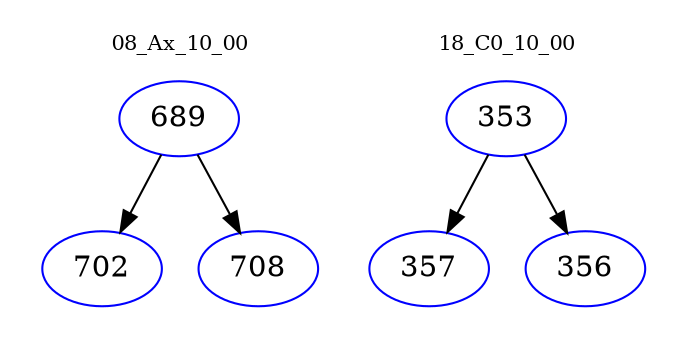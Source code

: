 digraph{
subgraph cluster_0 {
color = white
label = "08_Ax_10_00";
fontsize=10;
T0_689 [label="689", color="blue"]
T0_689 -> T0_702 [color="black"]
T0_702 [label="702", color="blue"]
T0_689 -> T0_708 [color="black"]
T0_708 [label="708", color="blue"]
}
subgraph cluster_1 {
color = white
label = "18_C0_10_00";
fontsize=10;
T1_353 [label="353", color="blue"]
T1_353 -> T1_357 [color="black"]
T1_357 [label="357", color="blue"]
T1_353 -> T1_356 [color="black"]
T1_356 [label="356", color="blue"]
}
}
